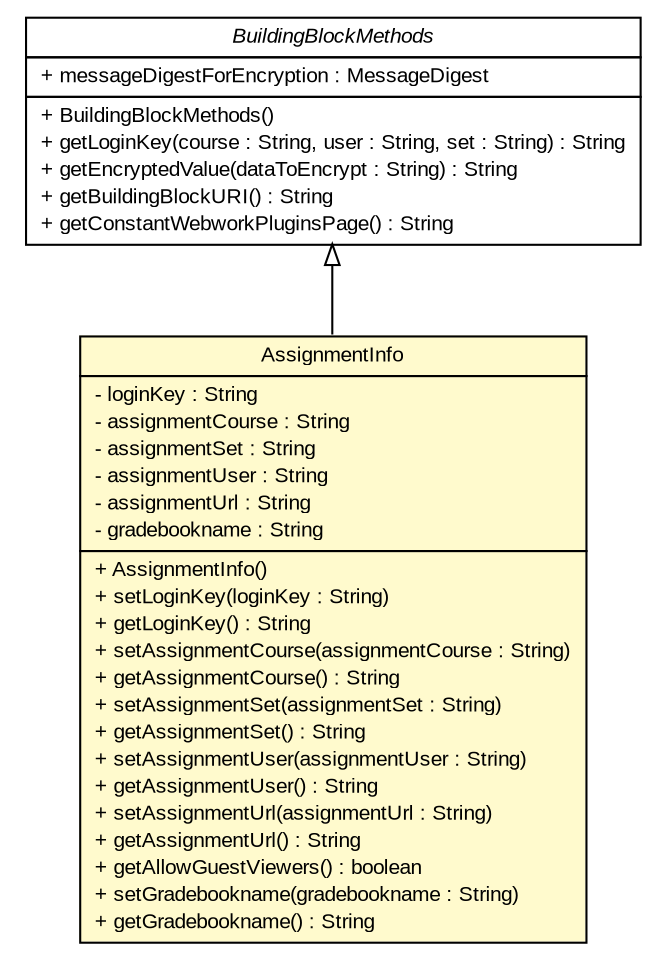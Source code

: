 #!/usr/local/bin/dot
#
# Class diagram 
# Generated by UMLGraph version 5.4 (http://www.umlgraph.org/)
#

digraph G {
	edge [fontname="arial",fontsize=10,labelfontname="arial",labelfontsize=10];
	node [fontname="arial",fontsize=10,shape=plaintext];
	nodesep=0.25;
	ranksep=0.5;
	// edu.missouri.BuildingBlockMethods
	c61 [label=<<table title="edu.missouri.BuildingBlockMethods" border="0" cellborder="1" cellspacing="0" cellpadding="2" port="p" href="./BuildingBlockMethods.html">
		<tr><td><table border="0" cellspacing="0" cellpadding="1">
<tr><td align="center" balign="center"><font face="arial italic"> BuildingBlockMethods </font></td></tr>
		</table></td></tr>
		<tr><td><table border="0" cellspacing="0" cellpadding="1">
<tr><td align="left" balign="left"> + messageDigestForEncryption : MessageDigest </td></tr>
		</table></td></tr>
		<tr><td><table border="0" cellspacing="0" cellpadding="1">
<tr><td align="left" balign="left"> + BuildingBlockMethods() </td></tr>
<tr><td align="left" balign="left"> + getLoginKey(course : String, user : String, set : String) : String </td></tr>
<tr><td align="left" balign="left"> + getEncryptedValue(dataToEncrypt : String) : String </td></tr>
<tr><td align="left" balign="left"> + getBuildingBlockURI() : String </td></tr>
<tr><td align="left" balign="left"> + getConstantWebworkPluginsPage() : String </td></tr>
		</table></td></tr>
		</table>>, URL="./BuildingBlockMethods.html", fontname="arial", fontcolor="black", fontsize=10.0];
	// edu.missouri.AssignmentInfo
	c65 [label=<<table title="edu.missouri.AssignmentInfo" border="0" cellborder="1" cellspacing="0" cellpadding="2" port="p" bgcolor="lemonChiffon" href="./AssignmentInfo.html">
		<tr><td><table border="0" cellspacing="0" cellpadding="1">
<tr><td align="center" balign="center"> AssignmentInfo </td></tr>
		</table></td></tr>
		<tr><td><table border="0" cellspacing="0" cellpadding="1">
<tr><td align="left" balign="left"> - loginKey : String </td></tr>
<tr><td align="left" balign="left"> - assignmentCourse : String </td></tr>
<tr><td align="left" balign="left"> - assignmentSet : String </td></tr>
<tr><td align="left" balign="left"> - assignmentUser : String </td></tr>
<tr><td align="left" balign="left"> - assignmentUrl : String </td></tr>
<tr><td align="left" balign="left"> - gradebookname : String </td></tr>
		</table></td></tr>
		<tr><td><table border="0" cellspacing="0" cellpadding="1">
<tr><td align="left" balign="left"> + AssignmentInfo() </td></tr>
<tr><td align="left" balign="left"> + setLoginKey(loginKey : String) </td></tr>
<tr><td align="left" balign="left"> + getLoginKey() : String </td></tr>
<tr><td align="left" balign="left"> + setAssignmentCourse(assignmentCourse : String) </td></tr>
<tr><td align="left" balign="left"> + getAssignmentCourse() : String </td></tr>
<tr><td align="left" balign="left"> + setAssignmentSet(assignmentSet : String) </td></tr>
<tr><td align="left" balign="left"> + getAssignmentSet() : String </td></tr>
<tr><td align="left" balign="left"> + setAssignmentUser(assignmentUser : String) </td></tr>
<tr><td align="left" balign="left"> + getAssignmentUser() : String </td></tr>
<tr><td align="left" balign="left"> + setAssignmentUrl(assignmentUrl : String) </td></tr>
<tr><td align="left" balign="left"> + getAssignmentUrl() : String </td></tr>
<tr><td align="left" balign="left"> + getAllowGuestViewers() : boolean </td></tr>
<tr><td align="left" balign="left"> + setGradebookname(gradebookname : String) </td></tr>
<tr><td align="left" balign="left"> + getGradebookname() : String </td></tr>
		</table></td></tr>
		</table>>, URL="./AssignmentInfo.html", fontname="arial", fontcolor="black", fontsize=10.0];
	//edu.missouri.AssignmentInfo extends edu.missouri.BuildingBlockMethods
	c61:p -> c65:p [dir=back,arrowtail=empty];
}

